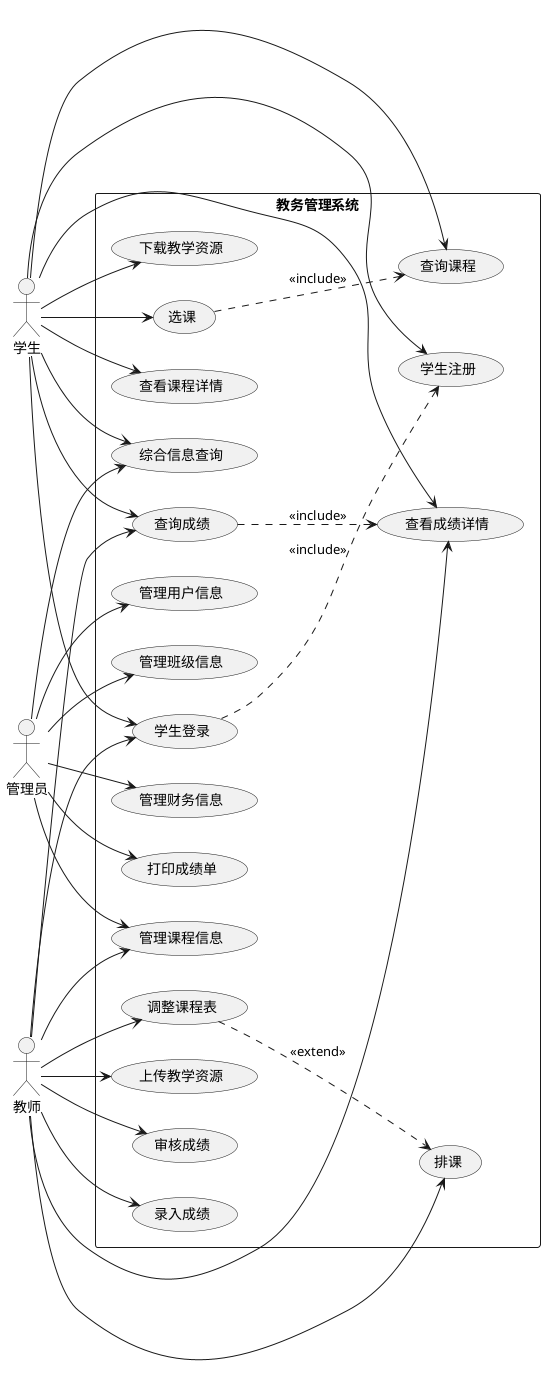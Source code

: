@startuml
left to right direction
actor 学生
actor 教师
actor 管理员

rectangle "教务管理系统" {
  usecase "学生注册" as UC1
  usecase "学生登录" as UC2
  usecase "查询课程" as UC3
  usecase "选课" as UC4
  usecase "查看课程详情" as UC5
  usecase "录入成绩" as UC6
  usecase "查询成绩" as UC7
  usecase "查看成绩详情" as UC8
  usecase "排课" as UC9
  usecase "调整课程表" as UC10
  usecase "上传教学资源" as UC11
  usecase "下载教学资源" as UC12
  usecase "管理用户信息" as UC13
  usecase "审核成绩" as UC14
  usecase "管理课程信息" as UC15
  usecase "管理班级信息" as UC16
  usecase "管理财务信息" as UC17
  usecase "打印成绩单" as UC18
  usecase "综合信息查询" as UC19
}

学生 --> UC1
学生 --> UC2
学生 --> UC3
学生 --> UC4
学生 --> UC5
学生 --> UC7
学生 --> UC8
学生 --> UC12
学生 --> UC19

教师 --> UC2
教师 --> UC6
教师 --> UC7
教师 --> UC8
教师 --> UC9
教师 --> UC10
教师 --> UC11
教师 --> UC15
教师 --> UC14

管理员 --> UC13
管理员 --> UC15
管理员 --> UC16
管理员 --> UC17
管理员 --> UC18
管理员 --> UC19

UC4 ..> UC3 : <<include>>
UC7 ..> UC8 : <<include>>
UC10 ..> UC9 : <<extend>>
UC2 ..> UC1 : <<include>>

@enduml